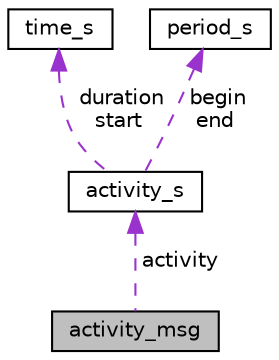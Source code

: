 digraph "activity_msg"
{
 // LATEX_PDF_SIZE
  edge [fontname="Helvetica",fontsize="10",labelfontname="Helvetica",labelfontsize="10"];
  node [fontname="Helvetica",fontsize="10",shape=record];
  Node1 [label="activity_msg",height=0.2,width=0.4,color="black", fillcolor="grey75", style="filled", fontcolor="black",tooltip=" "];
  Node2 -> Node1 [dir="back",color="darkorchid3",fontsize="10",style="dashed",label=" activity" ,fontname="Helvetica"];
  Node2 [label="activity_s",height=0.2,width=0.4,color="black", fillcolor="white", style="filled",URL="$structactivity__s.html",tooltip=" "];
  Node3 -> Node2 [dir="back",color="darkorchid3",fontsize="10",style="dashed",label=" duration\nstart" ,fontname="Helvetica"];
  Node3 [label="time_s",height=0.2,width=0.4,color="black", fillcolor="white", style="filled",URL="$structtime__s.html",tooltip=" "];
  Node4 -> Node2 [dir="back",color="darkorchid3",fontsize="10",style="dashed",label=" begin\nend" ,fontname="Helvetica"];
  Node4 [label="period_s",height=0.2,width=0.4,color="black", fillcolor="white", style="filled",URL="$structperiod__s.html",tooltip=" "];
}
